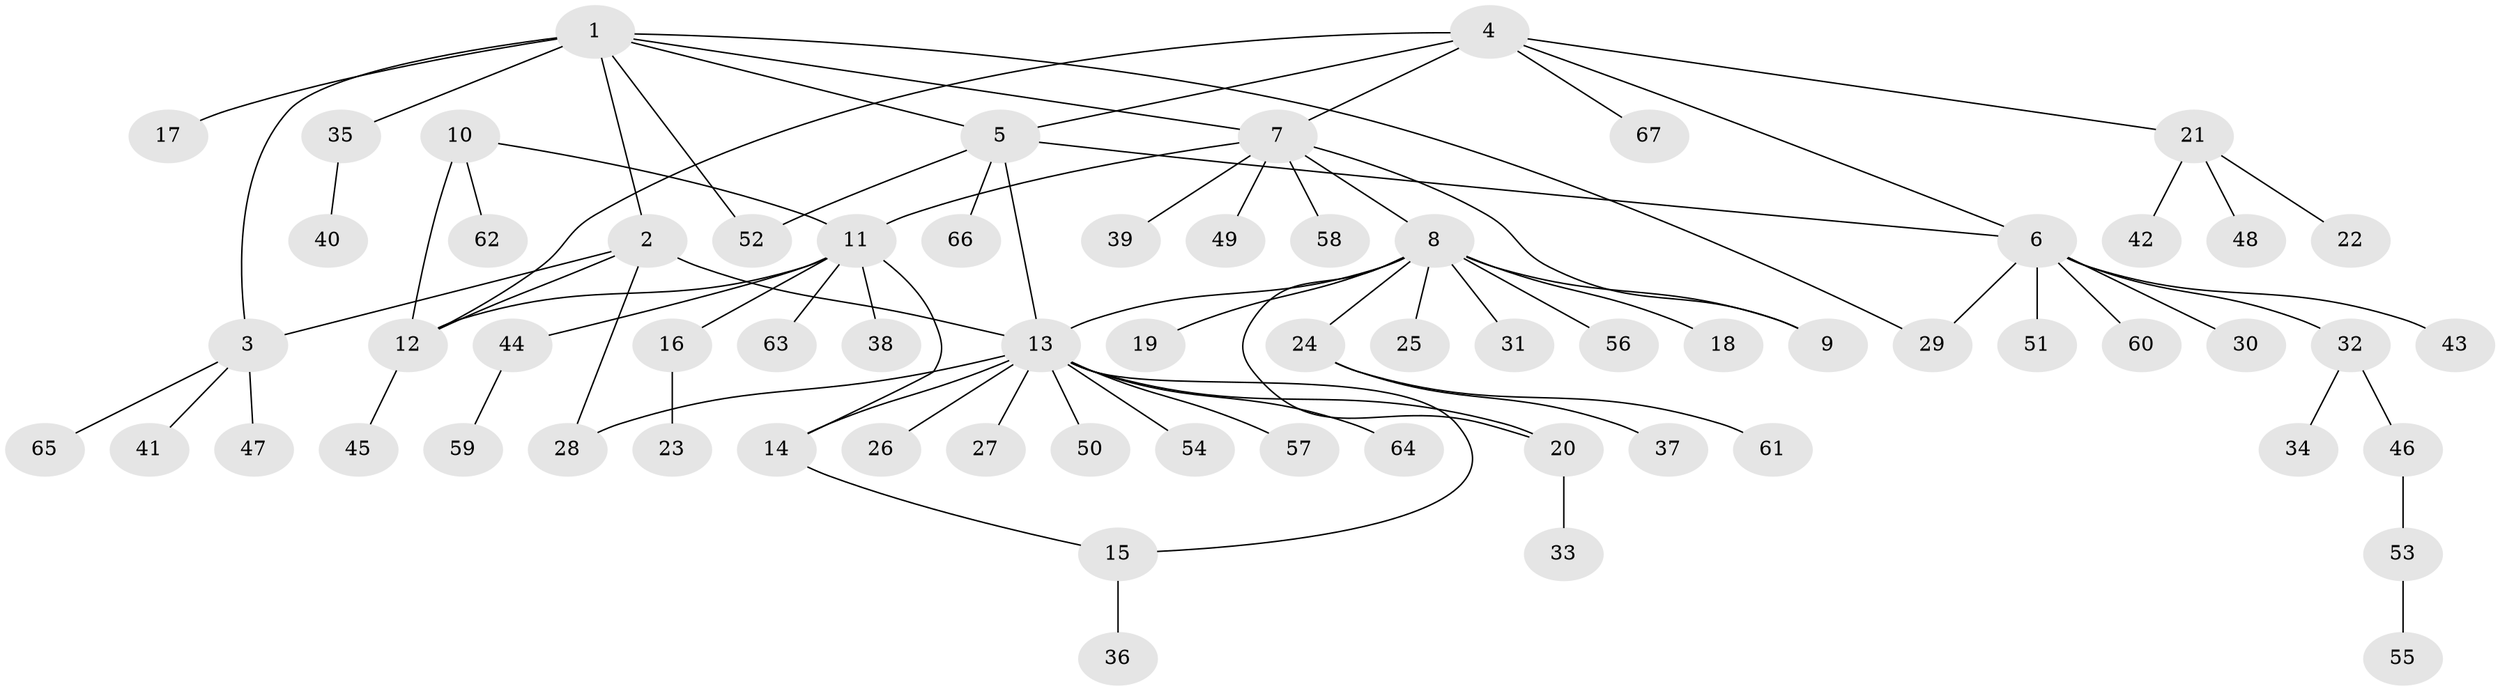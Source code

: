 // Generated by graph-tools (version 1.1) at 2025/15/03/09/25 04:15:59]
// undirected, 67 vertices, 81 edges
graph export_dot {
graph [start="1"]
  node [color=gray90,style=filled];
  1;
  2;
  3;
  4;
  5;
  6;
  7;
  8;
  9;
  10;
  11;
  12;
  13;
  14;
  15;
  16;
  17;
  18;
  19;
  20;
  21;
  22;
  23;
  24;
  25;
  26;
  27;
  28;
  29;
  30;
  31;
  32;
  33;
  34;
  35;
  36;
  37;
  38;
  39;
  40;
  41;
  42;
  43;
  44;
  45;
  46;
  47;
  48;
  49;
  50;
  51;
  52;
  53;
  54;
  55;
  56;
  57;
  58;
  59;
  60;
  61;
  62;
  63;
  64;
  65;
  66;
  67;
  1 -- 2;
  1 -- 3;
  1 -- 5;
  1 -- 7;
  1 -- 17;
  1 -- 29;
  1 -- 35;
  1 -- 52;
  2 -- 3;
  2 -- 12;
  2 -- 13;
  2 -- 28;
  3 -- 41;
  3 -- 47;
  3 -- 65;
  4 -- 5;
  4 -- 6;
  4 -- 7;
  4 -- 12;
  4 -- 21;
  4 -- 67;
  5 -- 6;
  5 -- 13;
  5 -- 52;
  5 -- 66;
  6 -- 29;
  6 -- 30;
  6 -- 32;
  6 -- 43;
  6 -- 51;
  6 -- 60;
  7 -- 8;
  7 -- 9;
  7 -- 11;
  7 -- 39;
  7 -- 49;
  7 -- 58;
  8 -- 9;
  8 -- 13;
  8 -- 18;
  8 -- 19;
  8 -- 20;
  8 -- 24;
  8 -- 25;
  8 -- 31;
  8 -- 56;
  10 -- 11;
  10 -- 12;
  10 -- 62;
  11 -- 12;
  11 -- 14;
  11 -- 16;
  11 -- 38;
  11 -- 44;
  11 -- 63;
  12 -- 45;
  13 -- 14;
  13 -- 15;
  13 -- 20;
  13 -- 26;
  13 -- 27;
  13 -- 28;
  13 -- 50;
  13 -- 54;
  13 -- 57;
  13 -- 64;
  14 -- 15;
  15 -- 36;
  16 -- 23;
  20 -- 33;
  21 -- 22;
  21 -- 42;
  21 -- 48;
  24 -- 37;
  24 -- 61;
  32 -- 34;
  32 -- 46;
  35 -- 40;
  44 -- 59;
  46 -- 53;
  53 -- 55;
}

